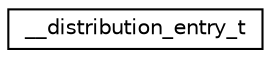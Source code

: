 digraph "Graphical Class Hierarchy"
{
 // LATEX_PDF_SIZE
  edge [fontname="Helvetica",fontsize="10",labelfontname="Helvetica",labelfontsize="10"];
  node [fontname="Helvetica",fontsize="10",shape=record];
  rankdir="LR";
  Node0 [label="__distribution_entry_t",height=0.2,width=0.4,color="black", fillcolor="white", style="filled",URL="$struct____distribution__entry__t.html",tooltip=" "];
}
